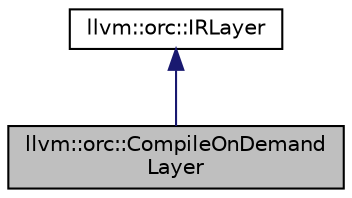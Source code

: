 digraph "llvm::orc::CompileOnDemandLayer"
{
 // LATEX_PDF_SIZE
  bgcolor="transparent";
  edge [fontname="Helvetica",fontsize="10",labelfontname="Helvetica",labelfontsize="10"];
  node [fontname="Helvetica",fontsize="10",shape=record];
  Node1 [label="llvm::orc::CompileOnDemand\lLayer",height=0.2,width=0.4,color="black", fillcolor="grey75", style="filled", fontcolor="black",tooltip=" "];
  Node2 -> Node1 [dir="back",color="midnightblue",fontsize="10",style="solid",fontname="Helvetica"];
  Node2 [label="llvm::orc::IRLayer",height=0.2,width=0.4,color="black",URL="$classllvm_1_1orc_1_1IRLayer.html",tooltip="Interface for layers that accept LLVM IR."];
}
